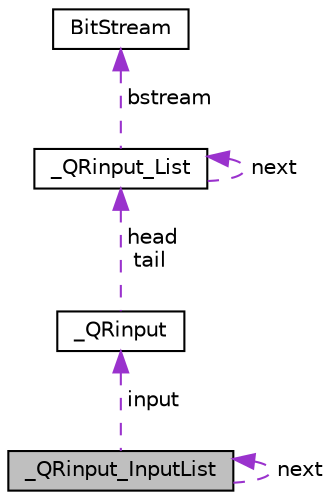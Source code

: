 digraph "_QRinput_InputList"
{
  edge [fontname="Helvetica",fontsize="10",labelfontname="Helvetica",labelfontsize="10"];
  node [fontname="Helvetica",fontsize="10",shape=record];
  Node1 [label="_QRinput_InputList",height=0.2,width=0.4,color="black", fillcolor="grey75", style="filled", fontcolor="black"];
  Node2 -> Node1 [dir="back",color="darkorchid3",fontsize="10",style="dashed",label=" input" ,fontname="Helvetica"];
  Node2 [label="_QRinput",height=0.2,width=0.4,color="black", fillcolor="white", style="filled",URL="$struct___q_rinput.html"];
  Node3 -> Node2 [dir="back",color="darkorchid3",fontsize="10",style="dashed",label=" head\ntail" ,fontname="Helvetica"];
  Node3 [label="_QRinput_List",height=0.2,width=0.4,color="black", fillcolor="white", style="filled",URL="$struct___q_rinput___list.html"];
  Node4 -> Node3 [dir="back",color="darkorchid3",fontsize="10",style="dashed",label=" bstream" ,fontname="Helvetica"];
  Node4 [label="BitStream",height=0.2,width=0.4,color="black", fillcolor="white", style="filled",URL="$struct_bit_stream.html"];
  Node3 -> Node3 [dir="back",color="darkorchid3",fontsize="10",style="dashed",label=" next" ,fontname="Helvetica"];
  Node1 -> Node1 [dir="back",color="darkorchid3",fontsize="10",style="dashed",label=" next" ,fontname="Helvetica"];
}
